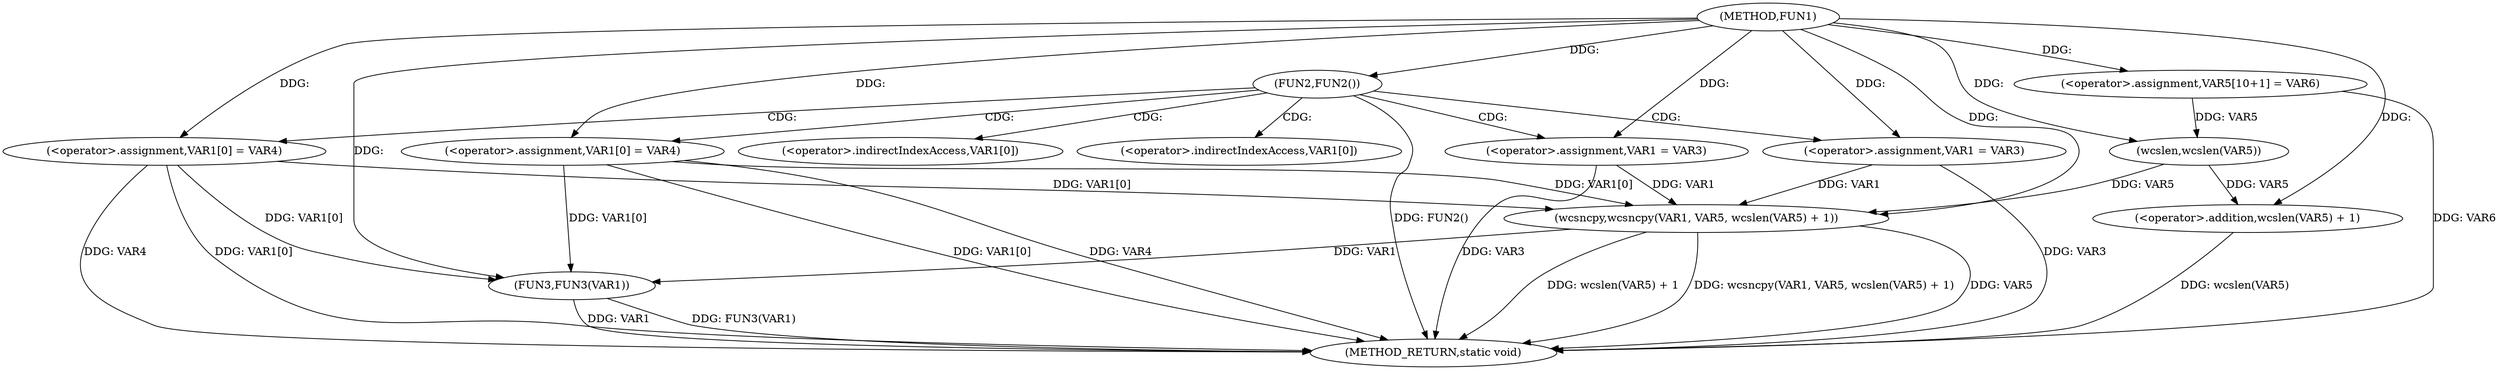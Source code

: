 digraph FUN1 {  
"1000100" [label = "(METHOD,FUN1)" ]
"1000140" [label = "(METHOD_RETURN,static void)" ]
"1000106" [label = "(FUN2,FUN2())" ]
"1000108" [label = "(<operator>.assignment,VAR1 = VAR3)" ]
"1000111" [label = "(<operator>.assignment,VAR1[0] = VAR4)" ]
"1000118" [label = "(<operator>.assignment,VAR1 = VAR3)" ]
"1000121" [label = "(<operator>.assignment,VAR1[0] = VAR4)" ]
"1000128" [label = "(<operator>.assignment,VAR5[10+1] = VAR6)" ]
"1000131" [label = "(wcsncpy,wcsncpy(VAR1, VAR5, wcslen(VAR5) + 1))" ]
"1000134" [label = "(<operator>.addition,wcslen(VAR5) + 1)" ]
"1000135" [label = "(wcslen,wcslen(VAR5))" ]
"1000138" [label = "(FUN3,FUN3(VAR1))" ]
"1000112" [label = "(<operator>.indirectIndexAccess,VAR1[0])" ]
"1000122" [label = "(<operator>.indirectIndexAccess,VAR1[0])" ]
  "1000128" -> "1000140"  [ label = "DDG: VAR6"] 
  "1000121" -> "1000140"  [ label = "DDG: VAR4"] 
  "1000138" -> "1000140"  [ label = "DDG: VAR1"] 
  "1000131" -> "1000140"  [ label = "DDG: wcslen(VAR5) + 1"] 
  "1000121" -> "1000140"  [ label = "DDG: VAR1[0]"] 
  "1000106" -> "1000140"  [ label = "DDG: FUN2()"] 
  "1000131" -> "1000140"  [ label = "DDG: wcsncpy(VAR1, VAR5, wcslen(VAR5) + 1)"] 
  "1000111" -> "1000140"  [ label = "DDG: VAR4"] 
  "1000131" -> "1000140"  [ label = "DDG: VAR5"] 
  "1000111" -> "1000140"  [ label = "DDG: VAR1[0]"] 
  "1000134" -> "1000140"  [ label = "DDG: wcslen(VAR5)"] 
  "1000108" -> "1000140"  [ label = "DDG: VAR3"] 
  "1000118" -> "1000140"  [ label = "DDG: VAR3"] 
  "1000138" -> "1000140"  [ label = "DDG: FUN3(VAR1)"] 
  "1000100" -> "1000106"  [ label = "DDG: "] 
  "1000100" -> "1000108"  [ label = "DDG: "] 
  "1000100" -> "1000111"  [ label = "DDG: "] 
  "1000100" -> "1000118"  [ label = "DDG: "] 
  "1000100" -> "1000121"  [ label = "DDG: "] 
  "1000100" -> "1000128"  [ label = "DDG: "] 
  "1000111" -> "1000131"  [ label = "DDG: VAR1[0]"] 
  "1000121" -> "1000131"  [ label = "DDG: VAR1[0]"] 
  "1000118" -> "1000131"  [ label = "DDG: VAR1"] 
  "1000108" -> "1000131"  [ label = "DDG: VAR1"] 
  "1000100" -> "1000131"  [ label = "DDG: "] 
  "1000135" -> "1000131"  [ label = "DDG: VAR5"] 
  "1000135" -> "1000134"  [ label = "DDG: VAR5"] 
  "1000128" -> "1000135"  [ label = "DDG: VAR5"] 
  "1000100" -> "1000135"  [ label = "DDG: "] 
  "1000100" -> "1000134"  [ label = "DDG: "] 
  "1000131" -> "1000138"  [ label = "DDG: VAR1"] 
  "1000111" -> "1000138"  [ label = "DDG: VAR1[0]"] 
  "1000121" -> "1000138"  [ label = "DDG: VAR1[0]"] 
  "1000100" -> "1000138"  [ label = "DDG: "] 
  "1000106" -> "1000112"  [ label = "CDG: "] 
  "1000106" -> "1000121"  [ label = "CDG: "] 
  "1000106" -> "1000108"  [ label = "CDG: "] 
  "1000106" -> "1000118"  [ label = "CDG: "] 
  "1000106" -> "1000111"  [ label = "CDG: "] 
  "1000106" -> "1000122"  [ label = "CDG: "] 
}
